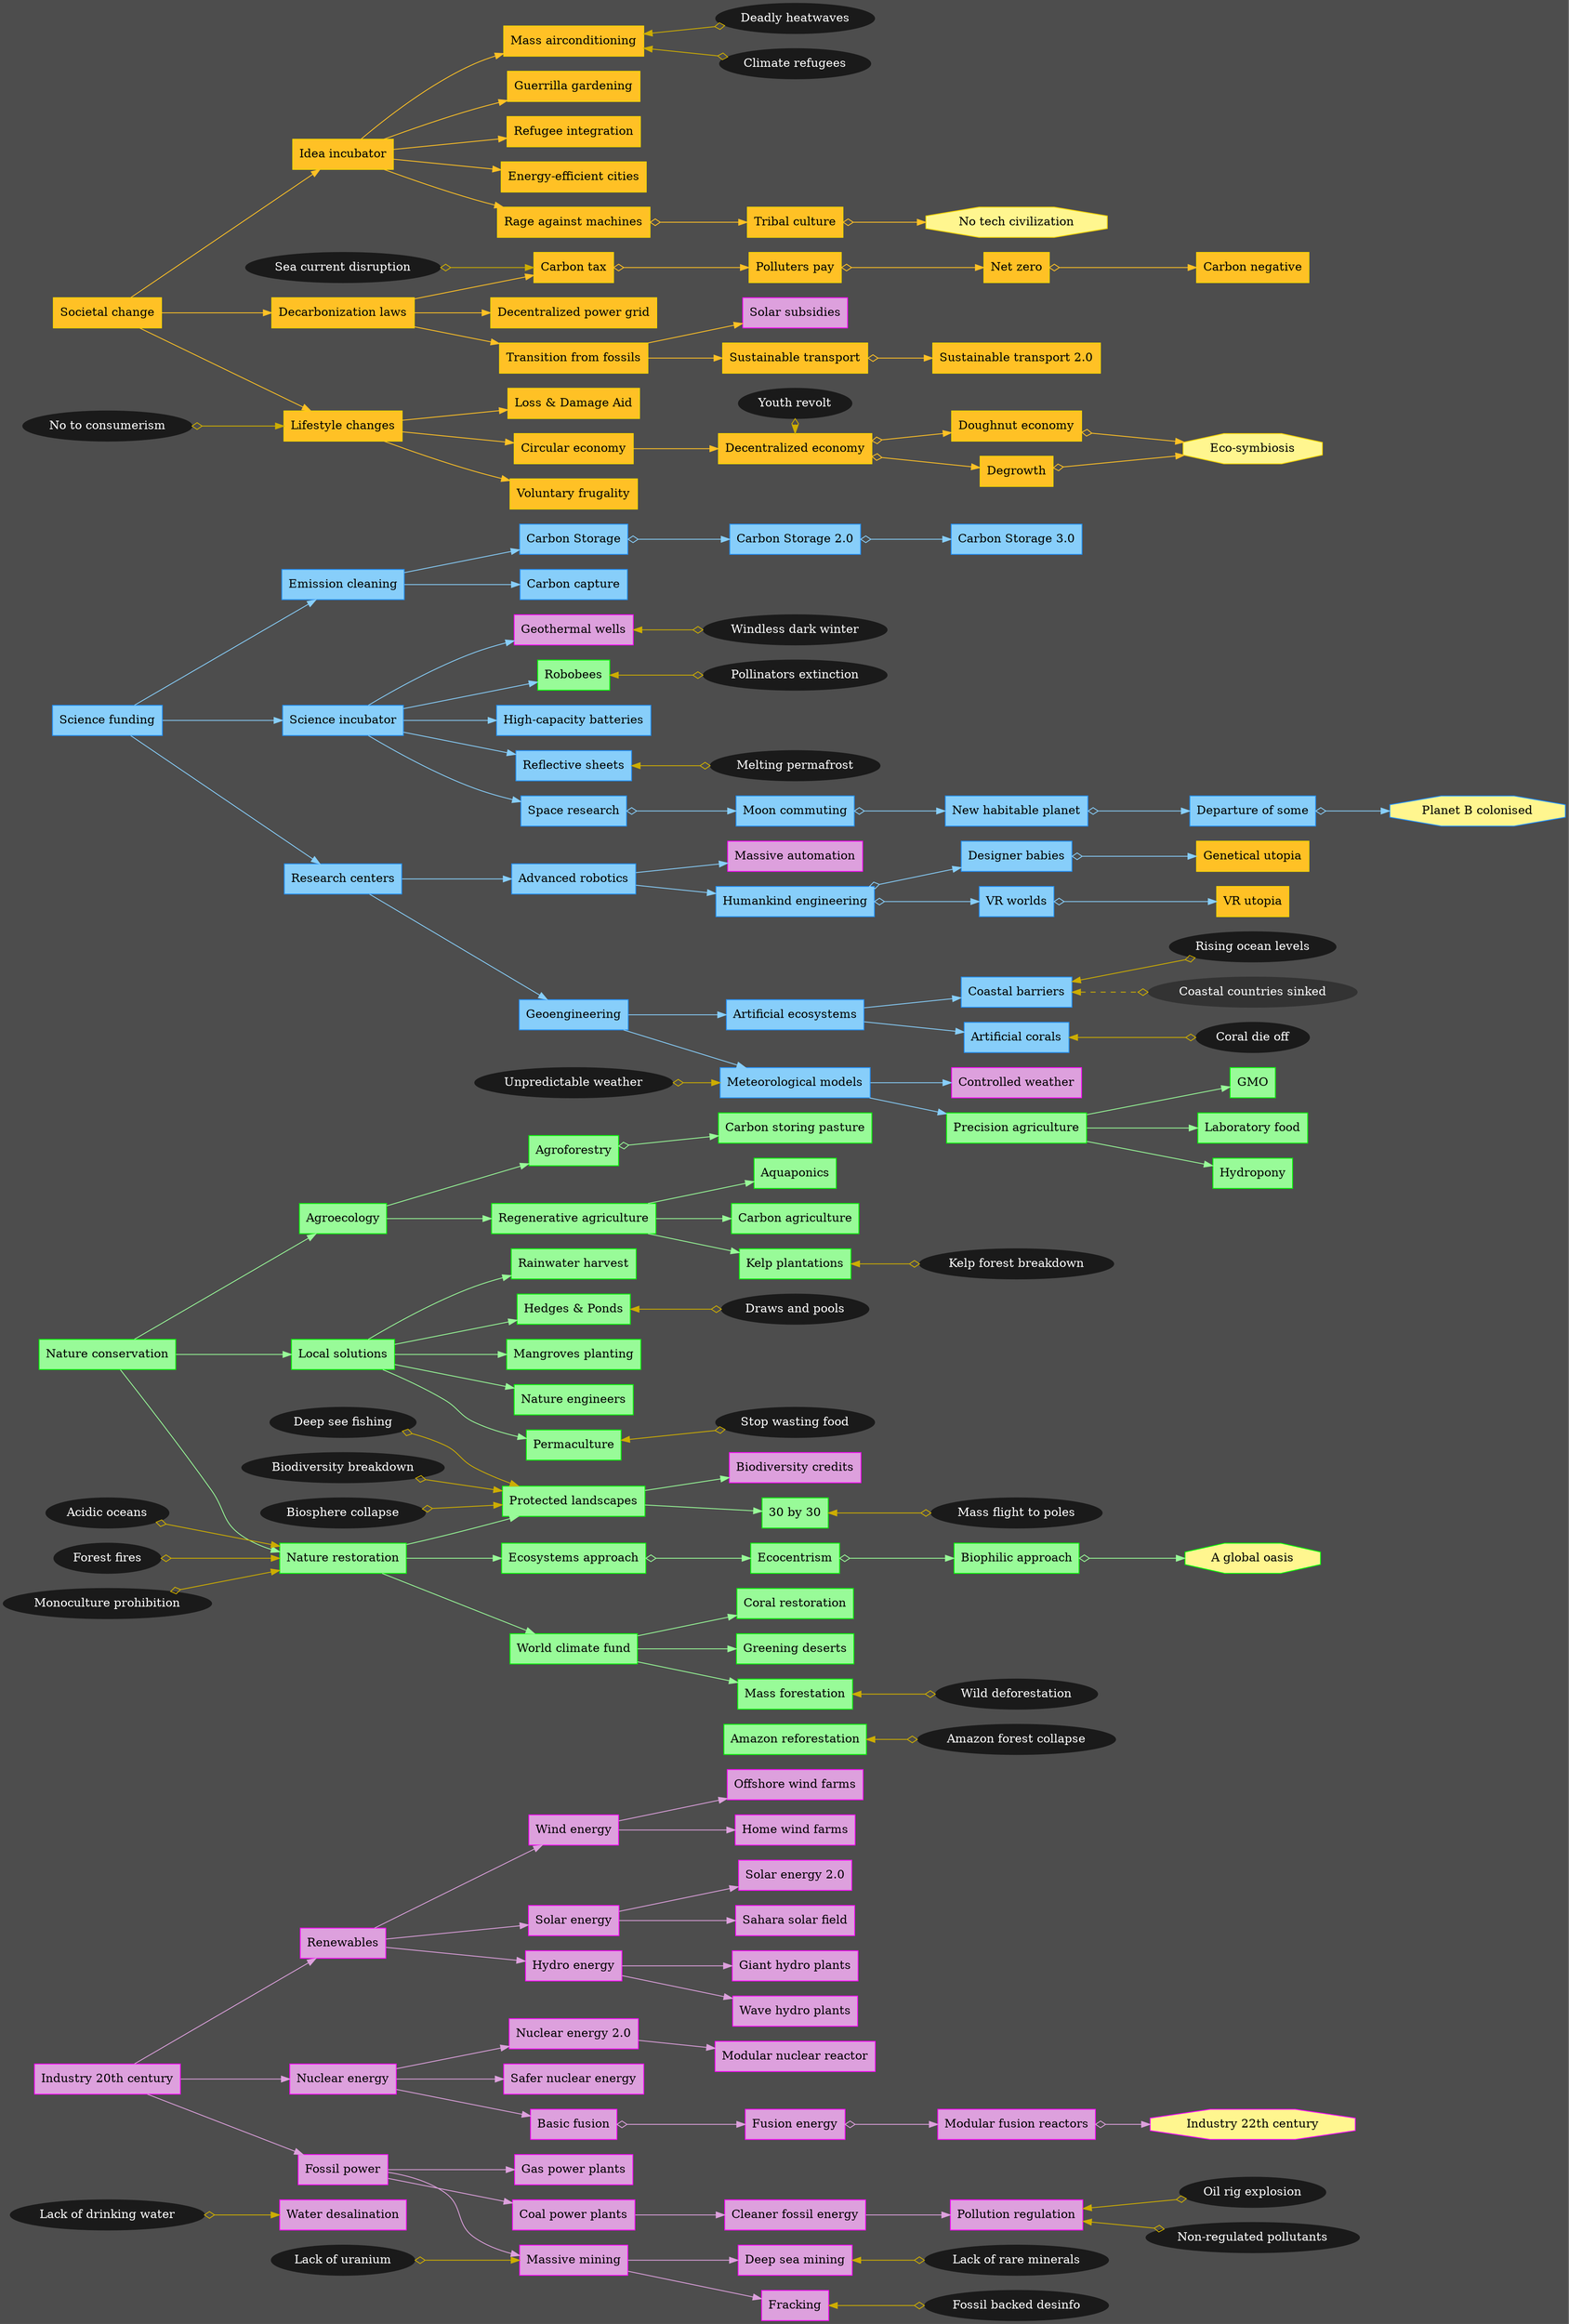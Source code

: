 digraph BeecarbonizeTechTree {
  graph [rankdir="LR"];
  bgcolor="gray30";
  edge [color="white"];
  subgraph Industry { 
    // cluster=true;
    label="Industry";
    color="fuchsia";
    node [color="fuchsia", shape=box, style=filled, fillcolor="plum"];
    edge [color="plum"];
    "Industry 20th century"
    "Industry 20th century" -> "Fossil power"
    "Industry 20th century" -> "Renewables"
    "Industry 20th century" -> "Nuclear energy"
    "Industry 20th century" -> "Water desalination" [style=invis,weight=0.1]
    "Renewables" -> "Wind energy"
    "Renewables" -> "Solar energy"
    "Renewables" -> "Hydro energy"
    "Fossil power" -> "Coal power plants"
    "Fossil power" -> "Gas power plants"
    "Fossil power" -> "Massive mining"
    "Wind energy" -> "Home wind farms"
    "Wind energy" -> "Offshore wind farms"
    "Massive mining" -> "Fracking"
    "Massive mining" -> "Deep sea mining"
    "Gas power plants"
    "Pollution regulation"
    "Hydro energy" -> "Wave hydro plants"
    "Hydro energy" -> "Giant hydro plants"
    "Home wind farms"
    "Wave hydro plants"
    "Solar energy" -> "Sahara solar field"
    "Solar energy" -> "Solar energy 2.0"
    "Giant hydro plants"
    "Offshore wind farms"
    "Biodiversity credits"
    "Sahara solar field"
    "Controlled weather"
    "Solar subsidies"
    "Nuclear energy" -> "Nuclear energy 2.0"
    "Nuclear energy" -> "Safer nuclear energy"
    "Nuclear energy" -> "Basic fusion"
    "Coal power plants" -> "Cleaner fossil energy"
    "Safer nuclear energy"
    "Cleaner fossil energy" -> "Pollution regulation"
    "Massive automation"
    "Basic fusion" -> "Fusion energy" [dir=both,arrowtail=odiamond]
    "Nuclear energy 2.0" -> "Modular nuclear reactor"
    "Fusion energy" -> "Modular fusion reactors" [dir=both,arrowtail=odiamond]
    "Modular nuclear reactor"
    "Modular fusion reactors" -> "Industry 22th century" [dir=both,arrowtail=odiamond]
    "Industry 22th century" [style=filled,fillcolor="khaki1",shape=octagon]
    "Deep sea mining"
    "Fracking"
    "Solar energy 2.0"
    "Geothermal wells"
    "Water desalination"
  }
  subgraph Ecosystems { 
    // cluster=true;
    label="Ecosystems";
    color="green";
    node [color="green", shape=box, style=filled, fillcolor="palegreen"];
    edge [color="palegreen"];
    "Nature conservation" -> "Agroecology"
    "Nature conservation" -> "Local solutions"
    "Nature conservation" -> "Nature restoration"
    "Robobees"
    "Local solutions" -> "Rainwater harvest"
    "Local solutions" -> "Hedges & Ponds"
    "Local solutions" -> "Mangroves planting"
    "Local solutions" -> "Nature engineers"
    "Local solutions" -> "Permaculture"
    "Hedges & Ponds"
    "Nature restoration" -> "Protected landscapes"
    "Nature restoration" -> "Ecosystems approach"
    "Nature restoration" -> "World climate fund"
    "Protected landscapes" -> "30 by 30"
    "Protected landscapes" -> "Biodiversity credits"
    "Agroecology" -> "Agroforestry"
    "Agroecology" -> "Regenerative agriculture"
    "Ecosystems approach" -> "Ecocentrism" [dir=both,arrowtail=odiamond]
    "Ecocentrism" -> "Biophilic approach" [dir=both,arrowtail=odiamond]
    "Agroforestry" -> "Carbon storing pasture" [dir=both,arrowtail=odiamond]
    "30 by 30"
    "Carbon storing pasture"
    "Regenerative agriculture" -> "Aquaponics"
    "Regenerative agriculture" -> "Carbon agriculture"
    "Regenerative agriculture" -> "Kelp plantations"
    "Carbon agriculture"
    "Precision agriculture" -> "GMO"
    "Precision agriculture" -> "Laboratory food"
    "Precision agriculture" -> "Hydropony"
    "Kelp plantations"
    "World climate fund" -> "Coral restoration"
    "World climate fund" -> "Greening deserts"
    "World climate fund" -> "Mass forestation"
    "World climate fund" -> "Amazon reforestation" [style=invis]
    "Permaculture"
    "Biophilic approach" -> "A global oasis" [dir=both,arrowtail=odiamond]
    "Hydropony"
    "A global oasis" [style=filled,fillcolor="khaki1",shape=octagon]
    "Mass forestation"
    "Greening deserts"
    "Coral restoration"
    "GMO"
    "Laboratory food"
    "Nature engineers"
    "Mangroves planting"
    "Rainwater harvest"
    "Aquaponics"
    "Amazon reforestation"
  }
  subgraph People {
    // cluster=true;
    label="People";
    color="gold";
    node [color="gold", shape=box, style=filled, fillcolor="goldenrod1"];
    edge [color="goldenrod1"];
    "Societal change" -> "Idea incubator"
    "Societal change" -> "Decarbonization laws"
    "Societal change" -> "Lifestyle changes"
    "Idea incubator" -> "Mass airconditioning"
    "Idea incubator" -> "Guerrilla gardening"
    "Idea incubator" -> "Refugee integration"
    "Idea incubator" -> "Energy-efficient cities"
    "Idea incubator" -> "Rage against machines"
    "Lifestyle changes" -> "Voluntary frugality"
    "Lifestyle changes" -> "Circular economy"
    "Lifestyle changes" -> "Loss & Damage Aid"
    "Decarbonization laws" -> "Carbon tax"
    "Decarbonization laws" -> "Transition from fossils"
    "Decarbonization laws" -> "Decentralized power grid"
    "Circular economy" -> "Decentralized economy"
    "Decentralized economy" -> "Degrowth" [dir=both,arrowtail=odiamond]
    "Decentralized economy" -> "Doughnut economy" [dir=both,arrowtail=odiamond]
    "Transition from fossils" -> "Sustainable transport"
    "Transition from fossils" -> "Solar subsidies"
    "Doughnut economy" -> "Eco-symbiosis" [dir=both,arrowtail=odiamond]
    "Loss & Damage Aid"
    "Eco-symbiosis" [style=filled,fillcolor="khaki1",shape=octagon]
    "Carbon tax" -> "Polluters pay" [dir=both,arrowtail=odiamond]
    "VR utopia"
    "Polluters pay" -> "Net zero" [dir=both,arrowtail=odiamond]
    "Sustainable transport" -> "Sustainable transport 2.0" [dir=both,arrowtail=odiamond]
    "Guerrilla gardening"
    "Sustainable transport 2.0"
    "Decentralized power grid"
    "Net zero" -> "Carbon negative" [dir=both,arrowtail=odiamond]
    "Refugee integration"
    "Carbon negative"
    "Voluntary frugality"
    "Degrowth" -> "Eco-symbiosis" [dir=both,arrowtail=odiamond]
    "Mass airconditioning"
    "Rage against machines" -> "Tribal culture" [dir=both,arrowtail=odiamond]
    "Tribal culture" -> "No tech civilization" [dir=both,arrowtail=odiamond]
    "No tech civilization" [style=filled,fillcolor="khaki1",shape=octagon]
    "Energy-efficient cities"
    "Genetical utopia"
  }
  subgraph Science {
    // cluster=true;
    label="Science";
    color="dodgerblue";
    node [color="dodgerblue", shape=box, style=filled, fillcolor="lightskyblue"];
    edge [color="lightskyblue"];
    "Science funding" -> "Emission cleaning"
    "Science funding" -> "Science incubator"
    "Science funding" -> "Research centers"
    "Science incubator" -> "High-capacity batteries"
    "Science incubator" -> "Robobees"
    "Science incubator" -> "Geothermal wells"
    "Science incubator" -> "Reflective sheets"
    "Science incubator" -> "Space research"
    "Emission cleaning" -> "Carbon Storage"
    "Emission cleaning" -> "Carbon capture"
    "Carbon capture"
    "Research centers" -> "Advanced robotics"
    "Research centers" -> "Geoengineering"
    "Geoengineering" -> "Artificial ecosystems"
    "Geoengineering" -> "Meteorological models"
    "Artificial ecosystems" -> "Coastal barriers"
    "Artificial ecosystems" -> "Artificial corals"
    "Carbon Storage" -> "Carbon Storage 2.0" [dir=both,arrowtail=odiamond]
    "Meteorological models" -> "Controlled weather"
    "Meteorological models" -> "Precision agriculture"
    "Artificial corals"
    "Coastal barriers"
    "Carbon Storage 2.0" -> "Carbon Storage 3.0" [dir=both,arrowtail=odiamond]
    "Carbon Storage 3.0"
    "Advanced robotics" -> "Massive automation"
    "Advanced robotics" -> "Humankind engineering"
    "Space research" -> "Moon commuting" [dir=both,arrowtail=odiamond]
    "Humankind engineering" -> "Designer babies" [dir=both,arrowtail=odiamond]
    "Humankind engineering" -> "VR worlds" [dir=both,arrowtail=odiamond]
    "VR worlds" -> "VR utopia" [dir=both,arrowtail=odiamond]
    "Moon commuting" -> "New habitable planet" [dir=both,arrowtail=odiamond]
    "High-capacity batteries"
    "New habitable planet" -> "Departure of some" [dir=both,arrowtail=odiamond]
    "Departure of some" -> "Planet B colonised" [dir=both,arrowtail=odiamond]
    "Reflective sheets"
    "Planet B colonised" [style=filled,fillcolor="khaki1",shape=octagon]
    "Designer babies" -> "Genetical utopia" [dir=both,arrowtail=odiamond]
  }
  subgraph {
    label="Forward Events";
    color="";
    node [color="gold3",shape=ellipse,style=filled,color="gray10",fontcolor="white"];
    edge [color="gold3", dir=both, arrowtail=odiamond];
    "Acidic oceans" -> "Nature restoration"
    "Deep see fishing" -> "Protected landscapes"
    "Biodiversity breakdown" -> "Protected landscapes"
    "Biosphere collapse" -> "Protected landscapes"
    "Unpredictable weather" -> "Meteorological models"
    "No to consumerism" -> "Lifestyle changes"
    "Sea current disruption" -> "Carbon tax"
    "Lack of drinking water" -> "Water desalination"
    "Youth revolt" -> "Decentralized economy"
    "Loss & Damage Aid" -> "Youth revolt" [style=invis, weight=0.5]
    {rank=same; "Youth revolt" "Decentralized economy"}
    "Lack of uranium" -> "Massive mining"
    "Forest fires" -> "Nature restoration"
    "Monoculture prohibition" -> "Nature restoration"
  }
  subgraph {
    label="Reverse Events";
    color="gold3";
    node [color="gold3",shape=ellipse,style=filled,color="gray10",fontcolor="white"];
    edge [dir=both, color="gold3",arrowhead=odiamond];
    "Robobees" -> "Pollinators extinction"
    "Geothermal wells" -> "Windless dark winter"
    "Deep sea mining" -> "Lack of rare minerals"
    "Pollution regulation" -> "Oil rig explosion"
    "Pollution regulation" -> "Non-regulated pollutants"
    "Coastal barriers" -> "Rising ocean levels"
    "Permaculture" -> "Stop wasting food"
    "Mass forestation" -> "Wild deforestation"
    "Fracking" -> "Fossil backed desinfo"
    "Hedges & Ponds" -> "Draws and pools"
    "Artificial corals" -> "Coral die off"
    "Reflective sheets" -> "Melting permafrost"
    "30 by 30" -> "Mass flight to poles"
    "Mass airconditioning" -> "Deadly heatwaves"
    "Mass airconditioning" -> "Climate refugees"
    "Kelp plantations" -> "Kelp forest breakdown"
    "Amazon reforestation" -> "Amazon forest collapse"
  }
  subgraph {
    label="Speculative Reverse Events";
    color="gold3";
    node [color="gold3",shape=ellipse,style=filled,color="gray20",fontcolor="white"];
    edge [style="dashed",dir=both,color="gold3",arrowhead=odiamond];
    "Coastal barriers" -> "Coastal countries sinked"
  }
}
